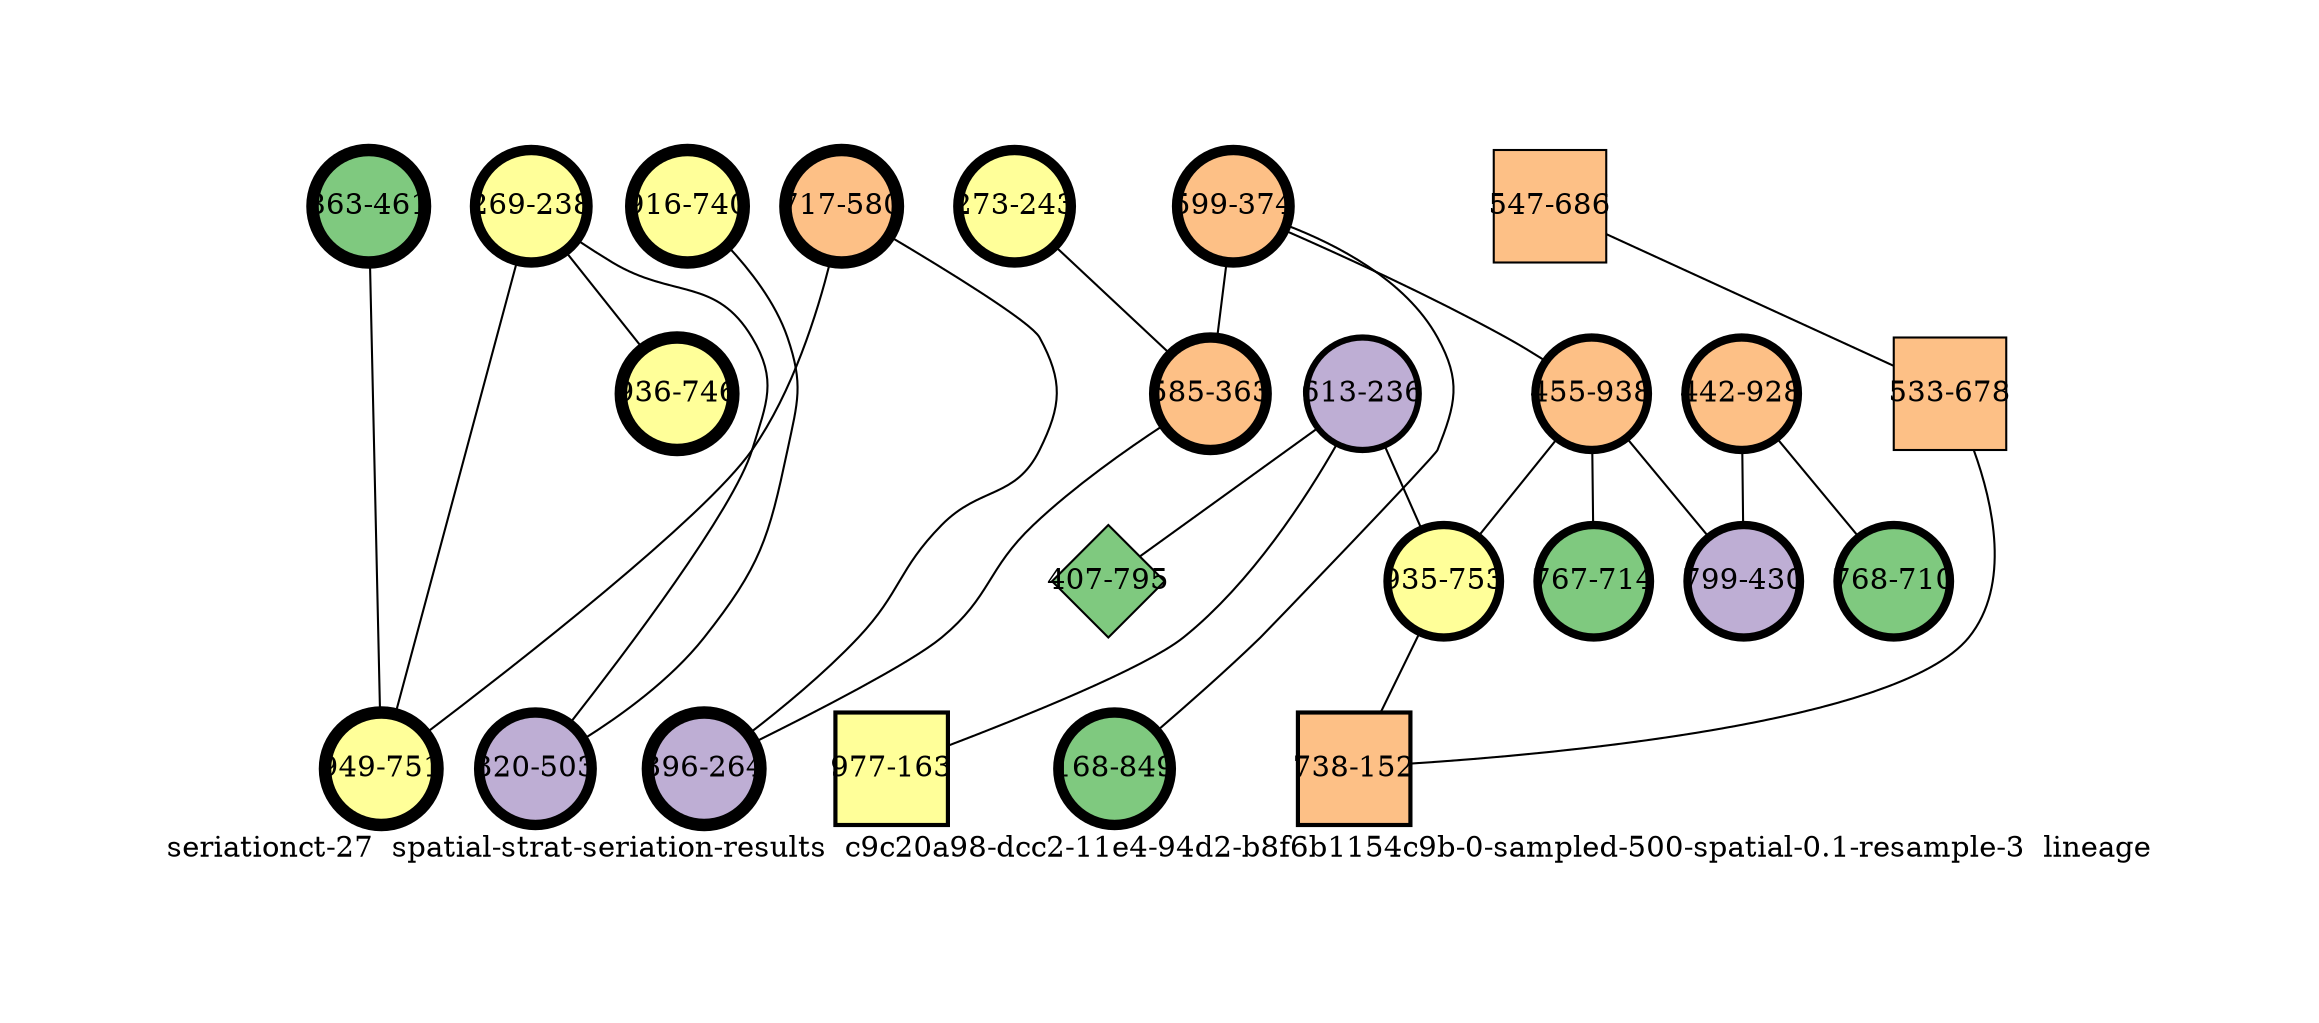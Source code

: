 strict graph "seriationct-27  spatial-strat-seriation-results  c9c20a98-dcc2-11e4-94d2-b8f6b1154c9b-0-sampled-500-spatial-0.1-resample-3  lineage" {
labelloc=b;
ratio=auto;
pad="1.0";
label="seriationct-27  spatial-strat-seriation-results  c9c20a98-dcc2-11e4-94d2-b8f6b1154c9b-0-sampled-500-spatial-0.1-resample-3  lineage";
node [width="0.75", style=filled, fixedsize=true, height="0.75", shape=circle, label=""];
0 [xCoordinate="243.0", appears_in_slice=5, yCoordinate="273.0", colorscheme=accent6, lineage_id=0, short_label="273-243", label="273-243", shape=circle, cluster_id=3, fillcolor=4, size="500.0", id=0, penwidth="5.0"];
1 [xCoordinate="236.0", appears_in_slice=3, yCoordinate="613.0", colorscheme=accent6, lineage_id=0, short_label="613-236", label="613-236", shape=circle, cluster_id=1, fillcolor=2, size="500.0", id=1, penwidth="3.0"];
2 [xCoordinate="374.0", appears_in_slice=5, yCoordinate="599.0", colorscheme=accent6, lineage_id=0, short_label="599-374", label="599-374", shape=circle, cluster_id=2, fillcolor=3, size="500.0", id=2, penwidth="5.0"];
3 [xCoordinate="938.0", appears_in_slice=4, yCoordinate="455.0", colorscheme=accent6, lineage_id=0, short_label="455-938", label="455-938", shape=circle, cluster_id=2, fillcolor=3, size="500.0", id=3, penwidth="4.0"];
4 [xCoordinate="740.0", appears_in_slice=6, yCoordinate="916.0", colorscheme=accent6, lineage_id=0, short_label="916-740", label="916-740", shape=circle, cluster_id=3, fillcolor=4, size="500.0", id=4, penwidth="6.0"];
5 [xCoordinate="163.0", appears_in_slice=2, yCoordinate="977.0", colorscheme=accent6, lineage_id=1, short_label="977-163", label="977-163", shape=square, cluster_id=3, fillcolor=4, size="500.0", id=5, penwidth="2.0"];
6 [xCoordinate="363.0", appears_in_slice=5, yCoordinate="585.0", colorscheme=accent6, lineage_id=0, short_label="585-363", label="585-363", shape=circle, cluster_id=2, fillcolor=3, size="500.0", id=6, penwidth="5.0"];
7 [xCoordinate="928.0", appears_in_slice=4, yCoordinate="442.0", colorscheme=accent6, lineage_id=0, short_label="442-928", label="442-928", shape=circle, cluster_id=2, fillcolor=3, size="500.0", id=7, penwidth="4.0"];
8 [xCoordinate="686.0", appears_in_slice=1, yCoordinate="547.0", colorscheme=accent6, lineage_id=1, short_label="547-686", label="547-686", shape=square, cluster_id=2, fillcolor=3, size="500.0", id=8, penwidth="1.0"];
9 [xCoordinate="238.0", appears_in_slice=5, yCoordinate="269.0", colorscheme=accent6, lineage_id=0, short_label="269-238", label="269-238", shape=circle, cluster_id=3, fillcolor=4, size="500.0", id=9, penwidth="5.0"];
10 [xCoordinate="753.0", appears_in_slice=4, yCoordinate="935.0", colorscheme=accent6, lineage_id=0, short_label="935-753", label="935-753", shape=circle, cluster_id=3, fillcolor=4, size="500.0", id=10, penwidth="4.0"];
11 [xCoordinate="678.0", appears_in_slice=1, yCoordinate="533.0", colorscheme=accent6, lineage_id=1, short_label="533-678", label="533-678", shape=square, cluster_id=2, fillcolor=3, size="500.0", id=11, penwidth="1.0"];
12 [xCoordinate="714.0", appears_in_slice=4, yCoordinate="767.0", colorscheme=accent6, lineage_id=0, short_label="767-714", label="767-714", shape=circle, cluster_id=0, fillcolor=1, size="500.0", id=12, penwidth="4.0"];
13 [xCoordinate="746.0", appears_in_slice=6, yCoordinate="936.0", colorscheme=accent6, lineage_id=0, short_label="936-746", label="936-746", shape=circle, cluster_id=3, fillcolor=4, size="500.0", id=13, penwidth="6.0"];
14 [xCoordinate="580.0", appears_in_slice=6, yCoordinate="717.0", colorscheme=accent6, lineage_id=0, short_label="717-580", label="717-580", shape=circle, cluster_id=2, fillcolor=3, size="500.0", id=14, penwidth="6.0"];
15 [xCoordinate="795.0", appears_in_slice=1, yCoordinate="407.0", colorscheme=accent6, lineage_id=2, short_label="407-795", label="407-795", shape=diamond, cluster_id=0, fillcolor=1, size="500.0", id=15, penwidth="1.0"];
16 [xCoordinate="503.0", appears_in_slice=5, yCoordinate="320.0", colorscheme=accent6, lineage_id=0, short_label="320-503", label="320-503", shape=circle, cluster_id=1, fillcolor=2, size="500.0", id=16, penwidth="5.0"];
17 [xCoordinate="430.0", appears_in_slice=4, yCoordinate="799.0", colorscheme=accent6, lineage_id=0, short_label="799-430", label="799-430", shape=circle, cluster_id=1, fillcolor=2, size="500.0", id=17, penwidth="4.0"];
18 [xCoordinate="710.0", appears_in_slice=4, yCoordinate="768.0", colorscheme=accent6, lineage_id=0, short_label="768-710", label="768-710", shape=circle, cluster_id=0, fillcolor=1, size="500.0", id=18, penwidth="4.0"];
19 [xCoordinate="264.0", appears_in_slice=6, yCoordinate="396.0", colorscheme=accent6, lineage_id=0, short_label="396-264", label="396-264", shape=circle, cluster_id=1, fillcolor=2, size="500.0", id=19, penwidth="6.0"];
20 [xCoordinate="152.0", appears_in_slice=2, yCoordinate="738.0", colorscheme=accent6, lineage_id=1, short_label="738-152", label="738-152", shape=square, cluster_id=2, fillcolor=3, size="500.0", id=20, penwidth="2.0"];
21 [xCoordinate="849.0", appears_in_slice=5, yCoordinate="168.0", colorscheme=accent6, lineage_id=0, short_label="168-849", label="168-849", shape=circle, cluster_id=0, fillcolor=1, size="500.0", id=21, penwidth="5.0"];
22 [xCoordinate="461.0", appears_in_slice=6, yCoordinate="863.0", colorscheme=accent6, lineage_id=0, short_label="863-461", label="863-461", shape=circle, cluster_id=0, fillcolor=1, size="500.0", id=22, penwidth="6.0"];
23 [xCoordinate="751.0", appears_in_slice=6, yCoordinate="949.0", colorscheme=accent6, lineage_id=0, short_label="949-751", label="949-751", shape=circle, cluster_id=3, fillcolor=4, size="500.0", id=23, penwidth="6.0"];
0 -- 6  [inverseweight="15.4894552702", weight="0.0645600495663"];
1 -- 10  [inverseweight="1.60356928413", weight="0.623608851765"];
1 -- 5  [inverseweight="2.6964464836", weight="0.370858463568"];
1 -- 15  [inverseweight="2.03981408187", weight="0.49024075718"];
2 -- 3  [inverseweight="2.52126835969", weight="0.3966257682"];
2 -- 21  [inverseweight="13.7412427482", weight="0.0727736215946"];
2 -- 6  [inverseweight="11.9796996296", weight="0.0834745470188"];
3 -- 17  [inverseweight="3.47071616176", weight="0.288124972885"];
3 -- 12  [inverseweight="3.93493470542", weight="0.254133823015"];
3 -- 10  [inverseweight="3.96850394488", weight="0.251984126484"];
4 -- 16  [inverseweight="4.81839590307", weight="0.207537948337"];
6 -- 19  [inverseweight="4.51864625731", weight="0.221305219098"];
7 -- 17  [inverseweight="20.7256668072", weight="0.0482493523273"];
7 -- 18  [inverseweight="25.7855311565", weight="0.0387814388593"];
8 -- 11  [inverseweight="16.9127522873", weight="0.0591269819964"];
9 -- 16  [inverseweight="22.1403721385", weight="0.0451663591625"];
9 -- 13  [inverseweight="3.45411294675", weight="0.289509930745"];
9 -- 23  [inverseweight="3.50758458291", weight="0.285096474899"];
10 -- 20  [inverseweight="1.44120349465", weight="0.693864540094"];
11 -- 20  [inverseweight="1.26859431973", weight="0.788274064016"];
14 -- 19  [inverseweight="27.3587827582", weight="0.036551333765"];
14 -- 23  [inverseweight="3.30915453298", weight="0.302191991952"];
22 -- 23  [inverseweight="16.1206470055", weight="0.0620322496771"];
}
